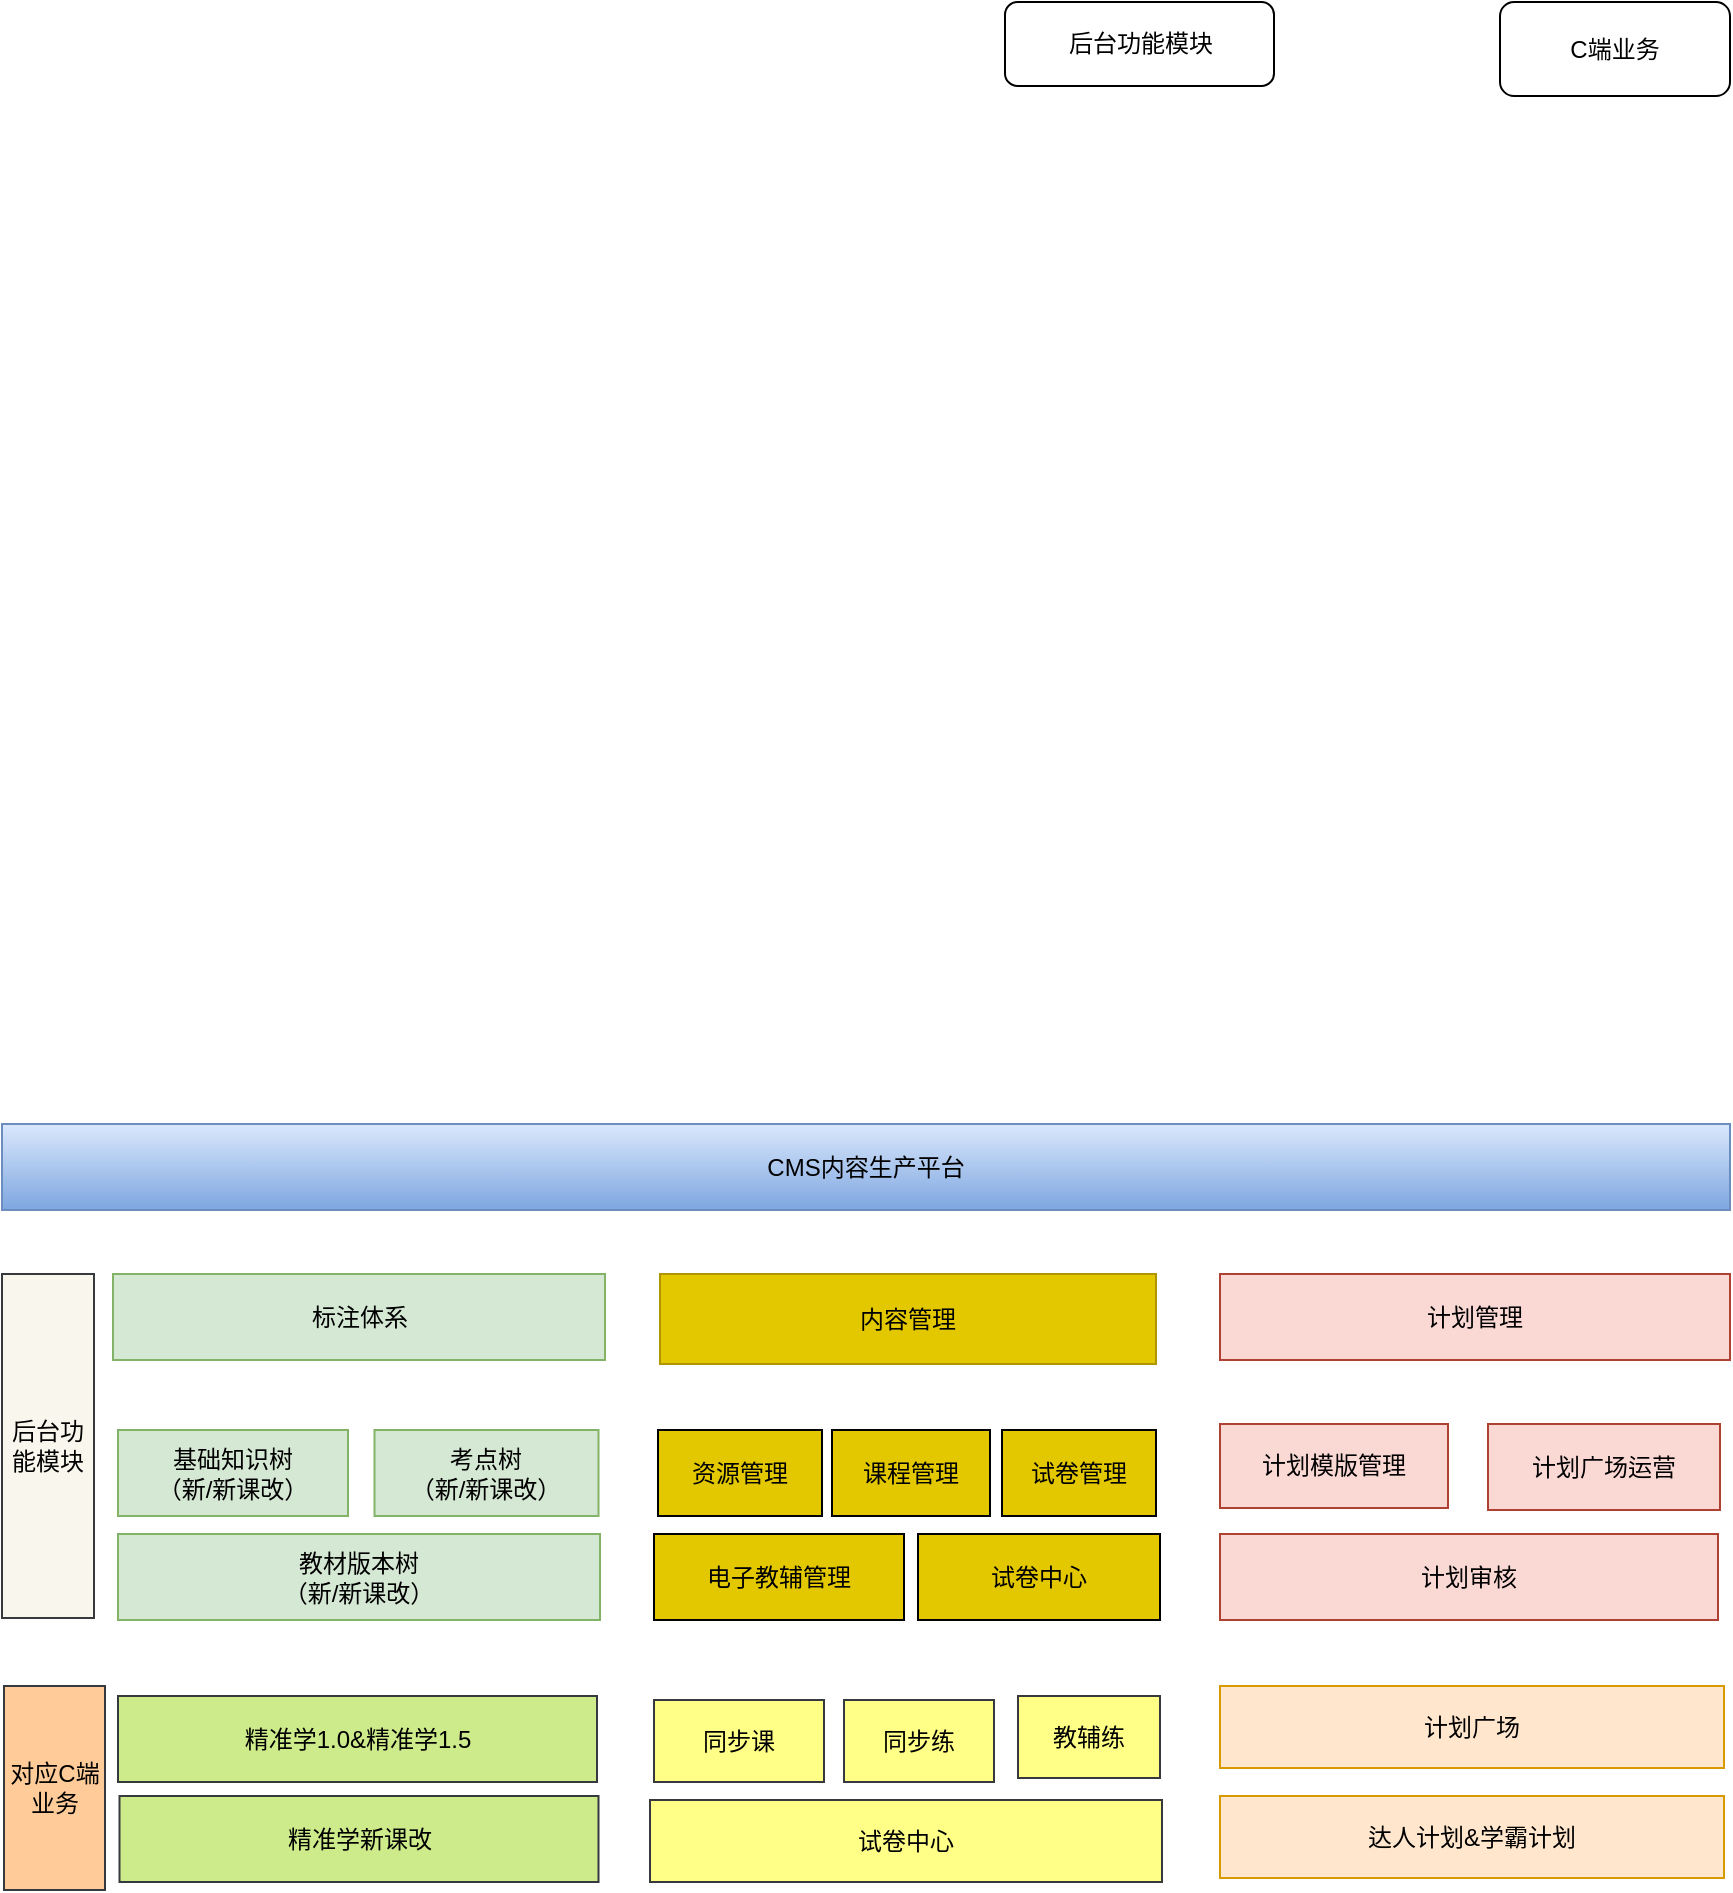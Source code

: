 <mxfile border="50" scale="3" compressed="false" locked="false" version="25.0.1">
  <diagram name="Blank" id="YmL12bMKpDGza6XwsDPr">
    <mxGraphModel dx="1230" dy="956" grid="0" gridSize="10" guides="1" tooltips="1" connect="1" arrows="1" fold="1" page="0" pageScale="1" pageWidth="827" pageHeight="1169" background="none" math="1" shadow="0">
      <root>
        <mxCell id="X5NqExCQtvZxIxQ7pmgY-0" />
        <mxCell id="1" parent="X5NqExCQtvZxIxQ7pmgY-0" />
        <mxCell id="Vc6JZsU2i1zLbo4cy2iJ-3" value="内容管理" style="whiteSpace=wrap;html=1;fillColor=#e3c800;fontColor=#000000;strokeColor=#B09500;" parent="1" vertex="1">
          <mxGeometry x="45" y="332" width="248" height="45" as="geometry" />
        </mxCell>
        <mxCell id="Vc6JZsU2i1zLbo4cy2iJ-4" value="标注体系" style="whiteSpace=wrap;html=1;fillColor=#d5e8d4;strokeColor=#82b366;" parent="1" vertex="1">
          <mxGeometry x="-228.5" y="332" width="246" height="43" as="geometry" />
        </mxCell>
        <mxCell id="Vc6JZsU2i1zLbo4cy2iJ-5" value="计划管理" style="whiteSpace=wrap;html=1;fillColor=#fad9d5;strokeColor=#ae4132;" parent="1" vertex="1">
          <mxGeometry x="325" y="332" width="255" height="43" as="geometry" />
        </mxCell>
        <mxCell id="Vc6JZsU2i1zLbo4cy2iJ-14" value="资源管理" style="whiteSpace=wrap;html=1;fillColor=#E3C800;" parent="1" vertex="1">
          <mxGeometry x="44" y="410" width="82" height="43" as="geometry" />
        </mxCell>
        <mxCell id="Vc6JZsU2i1zLbo4cy2iJ-15" value="课程管理" style="whiteSpace=wrap;html=1;fillColor=#E3C800;" parent="1" vertex="1">
          <mxGeometry x="131" y="410" width="79" height="43" as="geometry" />
        </mxCell>
        <mxCell id="Vc6JZsU2i1zLbo4cy2iJ-16" value="电子教辅管理" style="whiteSpace=wrap;html=1;fillColor=#E3C800;" parent="1" vertex="1">
          <mxGeometry x="42" y="462" width="125" height="43" as="geometry" />
        </mxCell>
        <mxCell id="Vc6JZsU2i1zLbo4cy2iJ-17" value="试卷中心" style="whiteSpace=wrap;html=1;fillColor=#E3C800;" parent="1" vertex="1">
          <mxGeometry x="174" y="462" width="121" height="43" as="geometry" />
        </mxCell>
        <mxCell id="Vc6JZsU2i1zLbo4cy2iJ-18" value="试卷管理" style="whiteSpace=wrap;html=1;fillColor=#E3C800;" parent="1" vertex="1">
          <mxGeometry x="216" y="410" width="77" height="43" as="geometry" />
        </mxCell>
        <mxCell id="Vc6JZsU2i1zLbo4cy2iJ-19" value="基础知识树&lt;br&gt;（新/新课改）" style="whiteSpace=wrap;html=1;fillColor=#d5e8d4;strokeColor=#82b366;" parent="1" vertex="1">
          <mxGeometry x="-226" y="410" width="115" height="43" as="geometry" />
        </mxCell>
        <mxCell id="Vc6JZsU2i1zLbo4cy2iJ-21" value="教材版本树&lt;br&gt;（新/新课改）" style="whiteSpace=wrap;html=1;fillColor=#d5e8d4;strokeColor=#82b366;" parent="1" vertex="1">
          <mxGeometry x="-226" y="462" width="241" height="43" as="geometry" />
        </mxCell>
        <mxCell id="5TqJrRejYFWnzO2pTp0n-1" value="计划模版管理" style="whiteSpace=wrap;html=1;fillColor=#fad9d5;strokeColor=#ae4132;" parent="1" vertex="1">
          <mxGeometry x="325" y="407" width="114" height="42" as="geometry" />
        </mxCell>
        <mxCell id="5TqJrRejYFWnzO2pTp0n-2" value="计划广场运营" style="whiteSpace=wrap;html=1;fillColor=#fad9d5;strokeColor=#ae4132;" parent="1" vertex="1">
          <mxGeometry x="459" y="407" width="116" height="43" as="geometry" />
        </mxCell>
        <mxCell id="5TqJrRejYFWnzO2pTp0n-3" value="计划审核" style="whiteSpace=wrap;html=1;fillColor=#fad9d5;strokeColor=#ae4132;" parent="1" vertex="1">
          <mxGeometry x="325" y="462" width="249" height="43" as="geometry" />
        </mxCell>
        <mxCell id="dqtoegci2eAZNksbzh9z-35" value="后台功能模块" style="rounded=1;whiteSpace=wrap;html=1;" vertex="1" parent="1">
          <mxGeometry x="217.5" y="-304" width="134.5" height="42" as="geometry" />
        </mxCell>
        <mxCell id="dqtoegci2eAZNksbzh9z-37" value="C端业务" style="rounded=1;whiteSpace=wrap;html=1;" vertex="1" parent="1">
          <mxGeometry x="465" y="-304" width="115" height="47" as="geometry" />
        </mxCell>
        <mxCell id="Vc6JZsU2i1zLbo4cy2iJ-20" value="考点树&lt;br&gt;（新/新课改）" style="whiteSpace=wrap;html=1;fillColor=#d5e8d4;strokeColor=#82b366;" parent="1" vertex="1">
          <mxGeometry x="-97.75" y="410" width="112" height="43" as="geometry" />
        </mxCell>
        <mxCell id="dqtoegci2eAZNksbzh9z-46" value="精准学1.0&amp;amp;精准学1.5" style="whiteSpace=wrap;html=1;fillColor=#cdeb8b;strokeColor=#36393d;" vertex="1" parent="1">
          <mxGeometry x="-226" y="543" width="239.5" height="43" as="geometry" />
        </mxCell>
        <mxCell id="dqtoegci2eAZNksbzh9z-51" value="同步课" style="whiteSpace=wrap;html=1;fillColor=#ffff88;strokeColor=#36393d;" vertex="1" parent="1">
          <mxGeometry x="42" y="545" width="85" height="41" as="geometry" />
        </mxCell>
        <mxCell id="dqtoegci2eAZNksbzh9z-52" value="同步练" style="whiteSpace=wrap;html=1;fillColor=#ffff88;strokeColor=#36393d;" vertex="1" parent="1">
          <mxGeometry x="137" y="545" width="75" height="41" as="geometry" />
        </mxCell>
        <mxCell id="dqtoegci2eAZNksbzh9z-53" value="教辅练" style="whiteSpace=wrap;html=1;fillColor=#ffff88;strokeColor=#36393d;" vertex="1" parent="1">
          <mxGeometry x="224" y="543" width="71" height="41" as="geometry" />
        </mxCell>
        <mxCell id="dqtoegci2eAZNksbzh9z-54" value="试卷中心" style="whiteSpace=wrap;html=1;fillColor=#ffff88;strokeColor=#36393d;" vertex="1" parent="1">
          <mxGeometry x="40" y="595" width="256" height="41" as="geometry" />
        </mxCell>
        <mxCell id="dqtoegci2eAZNksbzh9z-55" value="计划广场" style="whiteSpace=wrap;html=1;fillColor=#ffe6cc;strokeColor=#d79b00;" vertex="1" parent="1">
          <mxGeometry x="325" y="538" width="252" height="41" as="geometry" />
        </mxCell>
        <mxCell id="dqtoegci2eAZNksbzh9z-56" value="达人计划&amp;amp;学霸计划" style="whiteSpace=wrap;html=1;fillColor=#ffe6cc;strokeColor=#d79b00;" vertex="1" parent="1">
          <mxGeometry x="325" y="593" width="252" height="41" as="geometry" />
        </mxCell>
        <mxCell id="dqtoegci2eAZNksbzh9z-57" value="后台功能模块" style="rounded=0;whiteSpace=wrap;html=1;fillColor=#f9f7ed;strokeColor=#36393d;" vertex="1" parent="1">
          <mxGeometry x="-284" y="332" width="46" height="172" as="geometry" />
        </mxCell>
        <mxCell id="dqtoegci2eAZNksbzh9z-58" value="对应C端业务" style="rounded=0;whiteSpace=wrap;html=1;fillColor=#ffcc99;strokeColor=#36393d;" vertex="1" parent="1">
          <mxGeometry x="-283" y="538" width="50.5" height="102" as="geometry" />
        </mxCell>
        <mxCell id="dqtoegci2eAZNksbzh9z-59" value="精准学新课改" style="whiteSpace=wrap;html=1;fillColor=#cdeb8b;strokeColor=#36393d;" vertex="1" parent="1">
          <mxGeometry x="-225.25" y="593" width="239.5" height="43" as="geometry" />
        </mxCell>
        <mxCell id="dqtoegci2eAZNksbzh9z-60" value="CMS内容生产平台" style="whiteSpace=wrap;html=1;fillColor=#dae8fc;gradientColor=#7ea6e0;strokeColor=#6c8ebf;" vertex="1" parent="1">
          <mxGeometry x="-284" y="257" width="864" height="43" as="geometry" />
        </mxCell>
      </root>
    </mxGraphModel>
  </diagram>
</mxfile>
